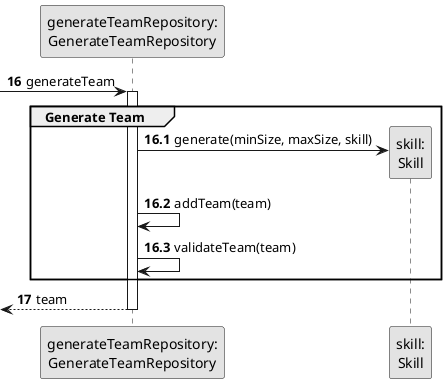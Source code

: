 @startuml
skinparam monochrome true
skinparam packageStyle rectangle
skinparam shadowing false

autonumber

'hide footbox

participant "generateTeamRepository:\nGenerateTeamRepository" as GTREP
participant "skill:\nSkill" as SKILL

autonumber 16

 -> GTREP : generateTeam
autonumber 16.1
activate GTREP
    group Generate Team

        GTREP -> SKILL** : generate(minSize, maxSize, skill)

        GTREP -> GTREP: addTeam(team)

        GTREP -> GTREP: validateTeam(team)

    end
    autonumber 17
    <-- GTREP  : team
deactivate GTREP


@enduml